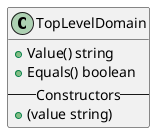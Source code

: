 @startuml

class TopLevelDomain {
+ Value() string
+ Equals() boolean
-- Constructors --
+ (value string)
}

@enduml
